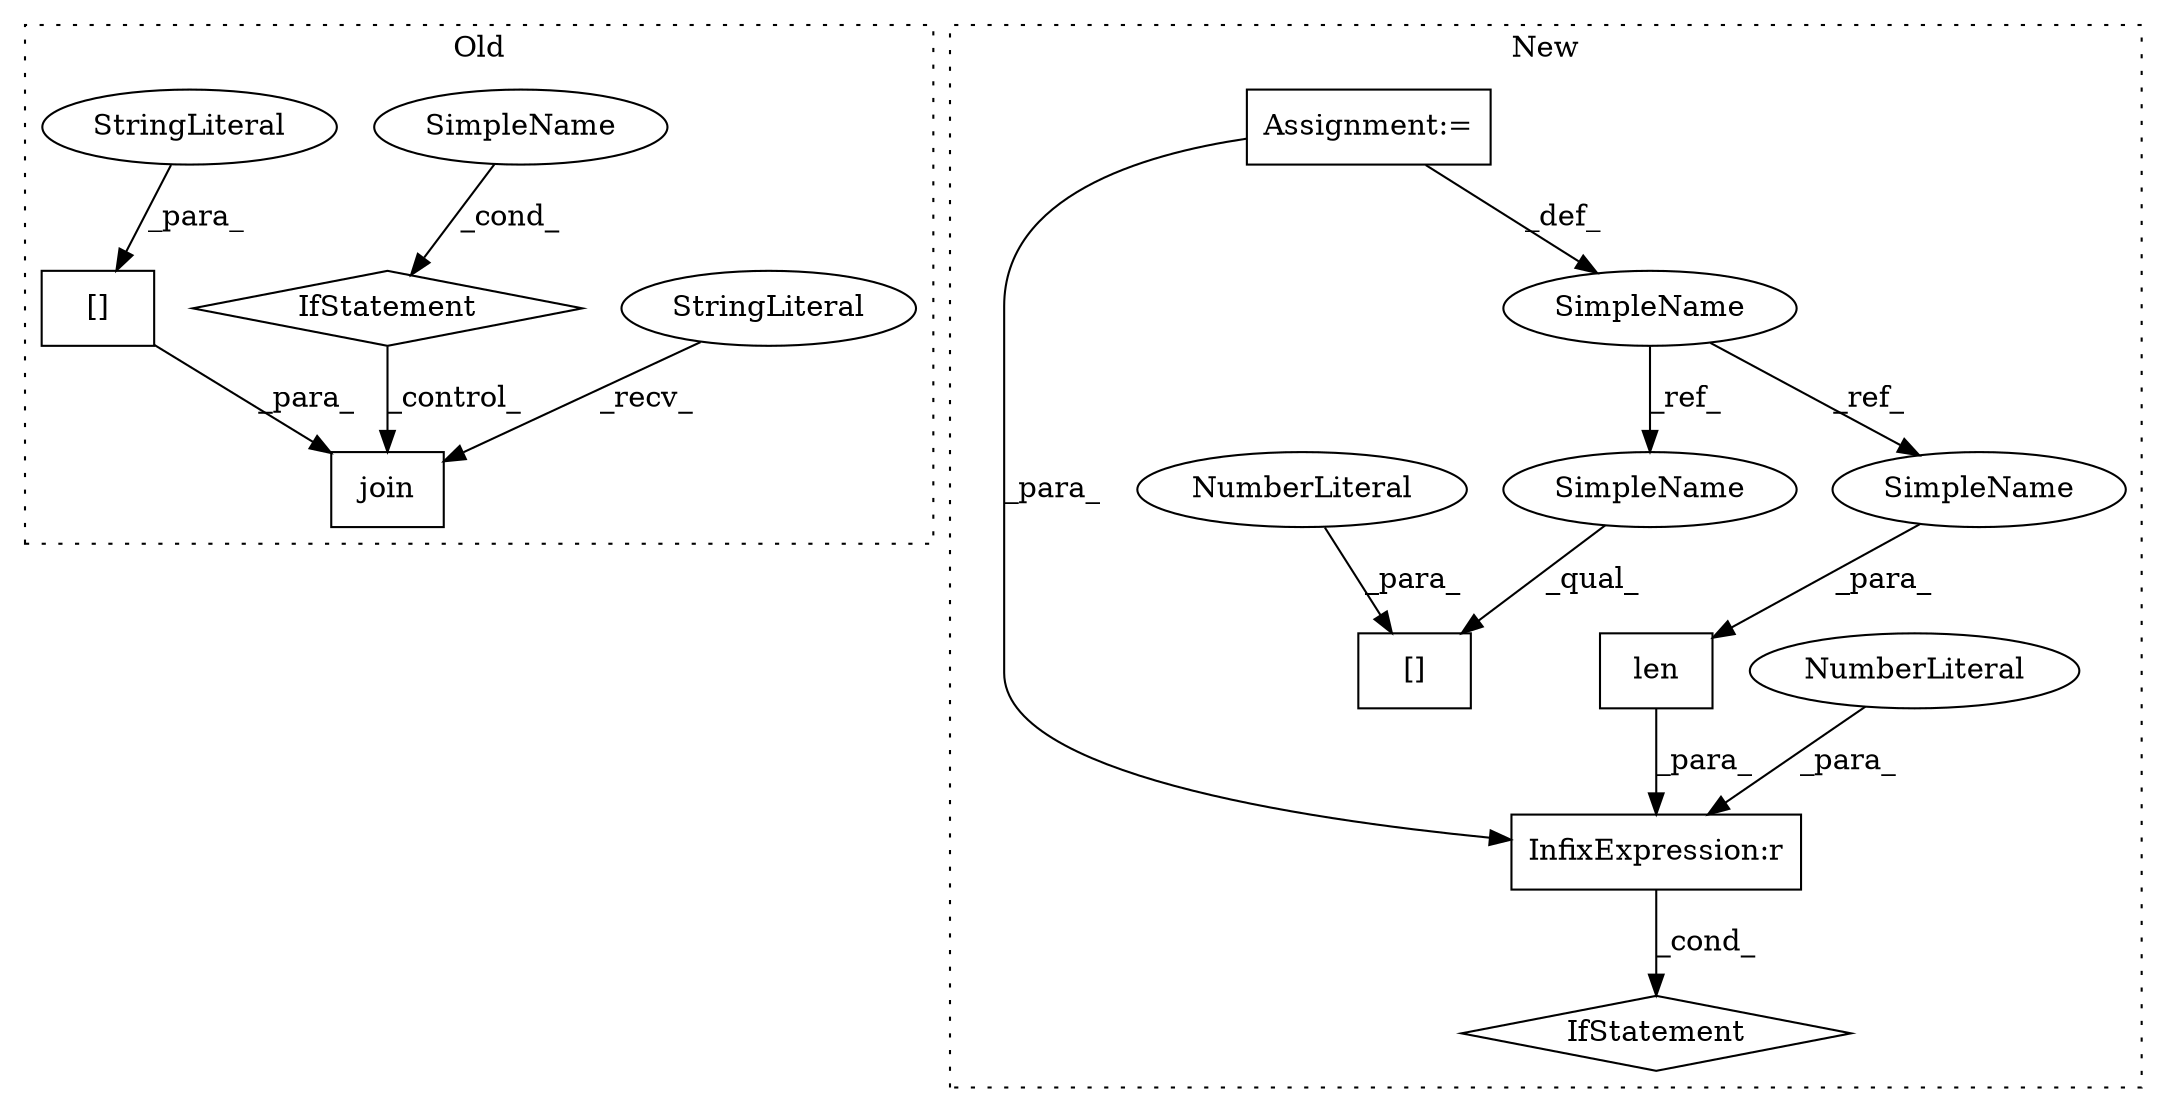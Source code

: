 digraph G {
subgraph cluster0 {
1 [label="join" a="32" s="788,826" l="5,1" shape="box"];
3 [label="StringLiteral" a="45" s="785" l="2" shape="ellipse"];
9 [label="IfStatement" a="25" s="721,739" l="4,2" shape="diamond"];
11 [label="[]" a="2" s="793,825" l="15,1" shape="box"];
13 [label="SimpleName" a="42" s="725" l="14" shape="ellipse"];
14 [label="StringLiteral" a="45" s="808" l="17" shape="ellipse"];
label = "Old";
style="dotted";
}
subgraph cluster1 {
2 [label="len" a="32" s="643,652" l="4,1" shape="box"];
4 [label="InfixExpression:r" a="27" s="653" l="3" shape="box"];
5 [label="IfStatement" a="25" s="639,657" l="4,2" shape="diamond"];
6 [label="NumberLiteral" a="34" s="656" l="1" shape="ellipse"];
7 [label="Assignment:=" a="7" s="607" l="1" shape="box"];
8 [label="[]" a="2" s="811,818" l="6,1" shape="box"];
10 [label="NumberLiteral" a="34" s="817" l="1" shape="ellipse"];
12 [label="SimpleName" a="42" s="602" l="5" shape="ellipse"];
15 [label="SimpleName" a="42" s="647" l="5" shape="ellipse"];
16 [label="SimpleName" a="42" s="811" l="5" shape="ellipse"];
label = "New";
style="dotted";
}
2 -> 4 [label="_para_"];
3 -> 1 [label="_recv_"];
4 -> 5 [label="_cond_"];
6 -> 4 [label="_para_"];
7 -> 12 [label="_def_"];
7 -> 4 [label="_para_"];
9 -> 1 [label="_control_"];
10 -> 8 [label="_para_"];
11 -> 1 [label="_para_"];
12 -> 16 [label="_ref_"];
12 -> 15 [label="_ref_"];
13 -> 9 [label="_cond_"];
14 -> 11 [label="_para_"];
15 -> 2 [label="_para_"];
16 -> 8 [label="_qual_"];
}